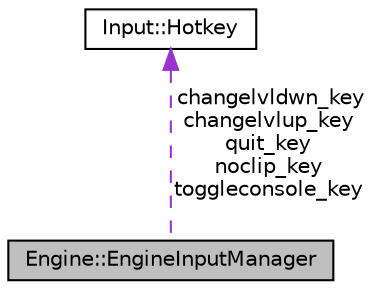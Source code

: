 digraph G
{
  edge [fontname="Helvetica",fontsize="10",labelfontname="Helvetica",labelfontsize="10"];
  node [fontname="Helvetica",fontsize="10",shape=record];
  Node1 [label="Engine::EngineInputManager",height=0.2,width=0.4,color="black", fillcolor="grey75", style="filled" fontcolor="black"];
  Node2 -> Node1 [dir="back",color="darkorchid3",fontsize="10",style="dashed",label=" changelvldwn_key\nchangelvlup_key\nquit_key\nnoclip_key\ntoggleconsole_key" ,fontname="Helvetica"];
  Node2 [label="Input::Hotkey",height=0.2,width=0.4,color="black", fillcolor="white", style="filled",URL="$class_input_1_1_hotkey.html"];
}
